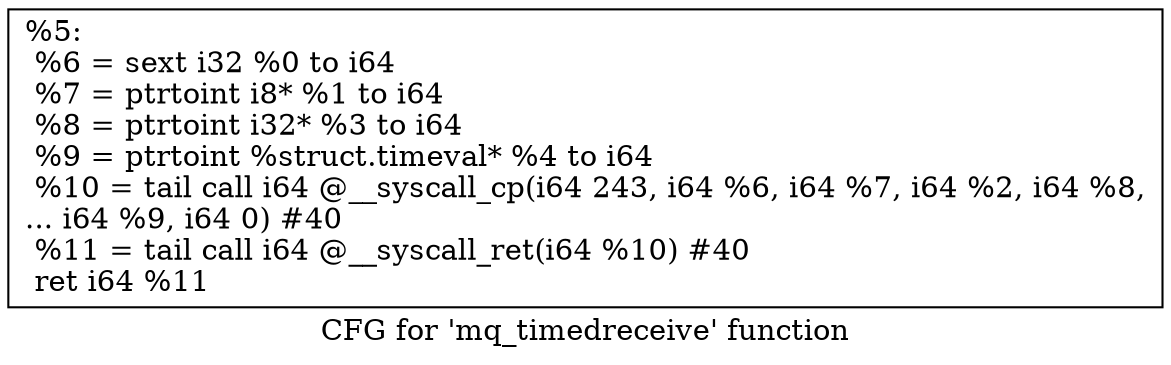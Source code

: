 digraph "CFG for 'mq_timedreceive' function" {
	label="CFG for 'mq_timedreceive' function";

	Node0x1a8fad0 [shape=record,label="{%5:\l  %6 = sext i32 %0 to i64\l  %7 = ptrtoint i8* %1 to i64\l  %8 = ptrtoint i32* %3 to i64\l  %9 = ptrtoint %struct.timeval* %4 to i64\l  %10 = tail call i64 @__syscall_cp(i64 243, i64 %6, i64 %7, i64 %2, i64 %8,\l... i64 %9, i64 0) #40\l  %11 = tail call i64 @__syscall_ret(i64 %10) #40\l  ret i64 %11\l}"];
}
